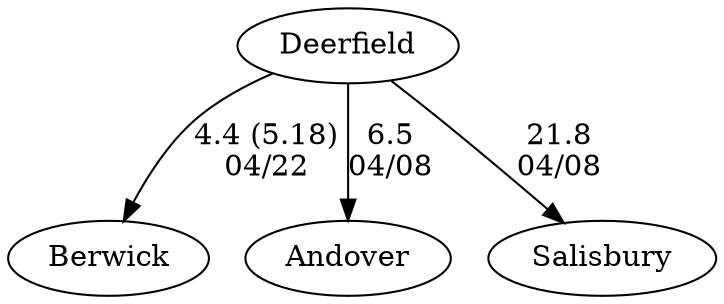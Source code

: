 digraph boys2eightsDeerfield {Deerfield [URL="boys2eightsDeerfieldDeerfield.html"];Berwick [URL="boys2eightsDeerfieldBerwick.html"];Andover [URL="boys2eightsDeerfieldAndover.html"];Salisbury [URL="boys2eightsDeerfieldSalisbury.html"];Deerfield -> Berwick[label="4.4 (5.18)
04/22", weight="96", tooltip="NEIRA Boys Eights,Brunswick vs. Deerfield			
Distance: 1275m Conditions: All races were against an incoming tide. Stong crosswind created significant chop, especially in the final 500m. Comments: Thank you to Deerfield for rescheduling and making the trip.
None", URL="http://www.row2k.com/results/resultspage.cfm?UID=CFD71A29710AA7EC335757AC9E330BF1&cat=1", random="random"]; 
Deerfield -> Andover[label="6.5
04/08", weight="94", tooltip="NEIRA Boys Eights,Salisbury, Andover, Deerfield			
Distance: 1500m Conditions: 10 mph cross-tail for the 2V and 1V races, considerably less for the 3V race. Comments: Order was 2V, 1V, 3V. 
In the 1V race, Andover steered into Deerfield at the 500m mark when they were level with each other. Both crews lost a stroke or two but recovered well. The coaches did not believe it affected the outcome of the race.
Despite the aligning difficulties and the collision, it was an exciting and productive first race of the season. It was great to see everyone again--thanks to Andover and Deerfield for making the trip.
None", URL="http://www.row2k.com/results/resultspage.cfm?UID=F84381F00FFA07BDD859A7C33C0F4F50&cat=1", random="random"]; 
Deerfield -> Salisbury[label="21.8
04/08", weight="79", tooltip="NEIRA Boys Eights,Salisbury, Andover, Deerfield			
Distance: 1500m Conditions: 10 mph cross-tail for the 2V and 1V races, considerably less for the 3V race. Comments: Order was 2V, 1V, 3V. 
In the 1V race, Andover steered into Deerfield at the 500m mark when they were level with each other. Both crews lost a stroke or two but recovered well. The coaches did not believe it affected the outcome of the race.
Despite the aligning difficulties and the collision, it was an exciting and productive first race of the season. It was great to see everyone again--thanks to Andover and Deerfield for making the trip.
None", URL="http://www.row2k.com/results/resultspage.cfm?UID=F84381F00FFA07BDD859A7C33C0F4F50&cat=1", random="random"]}